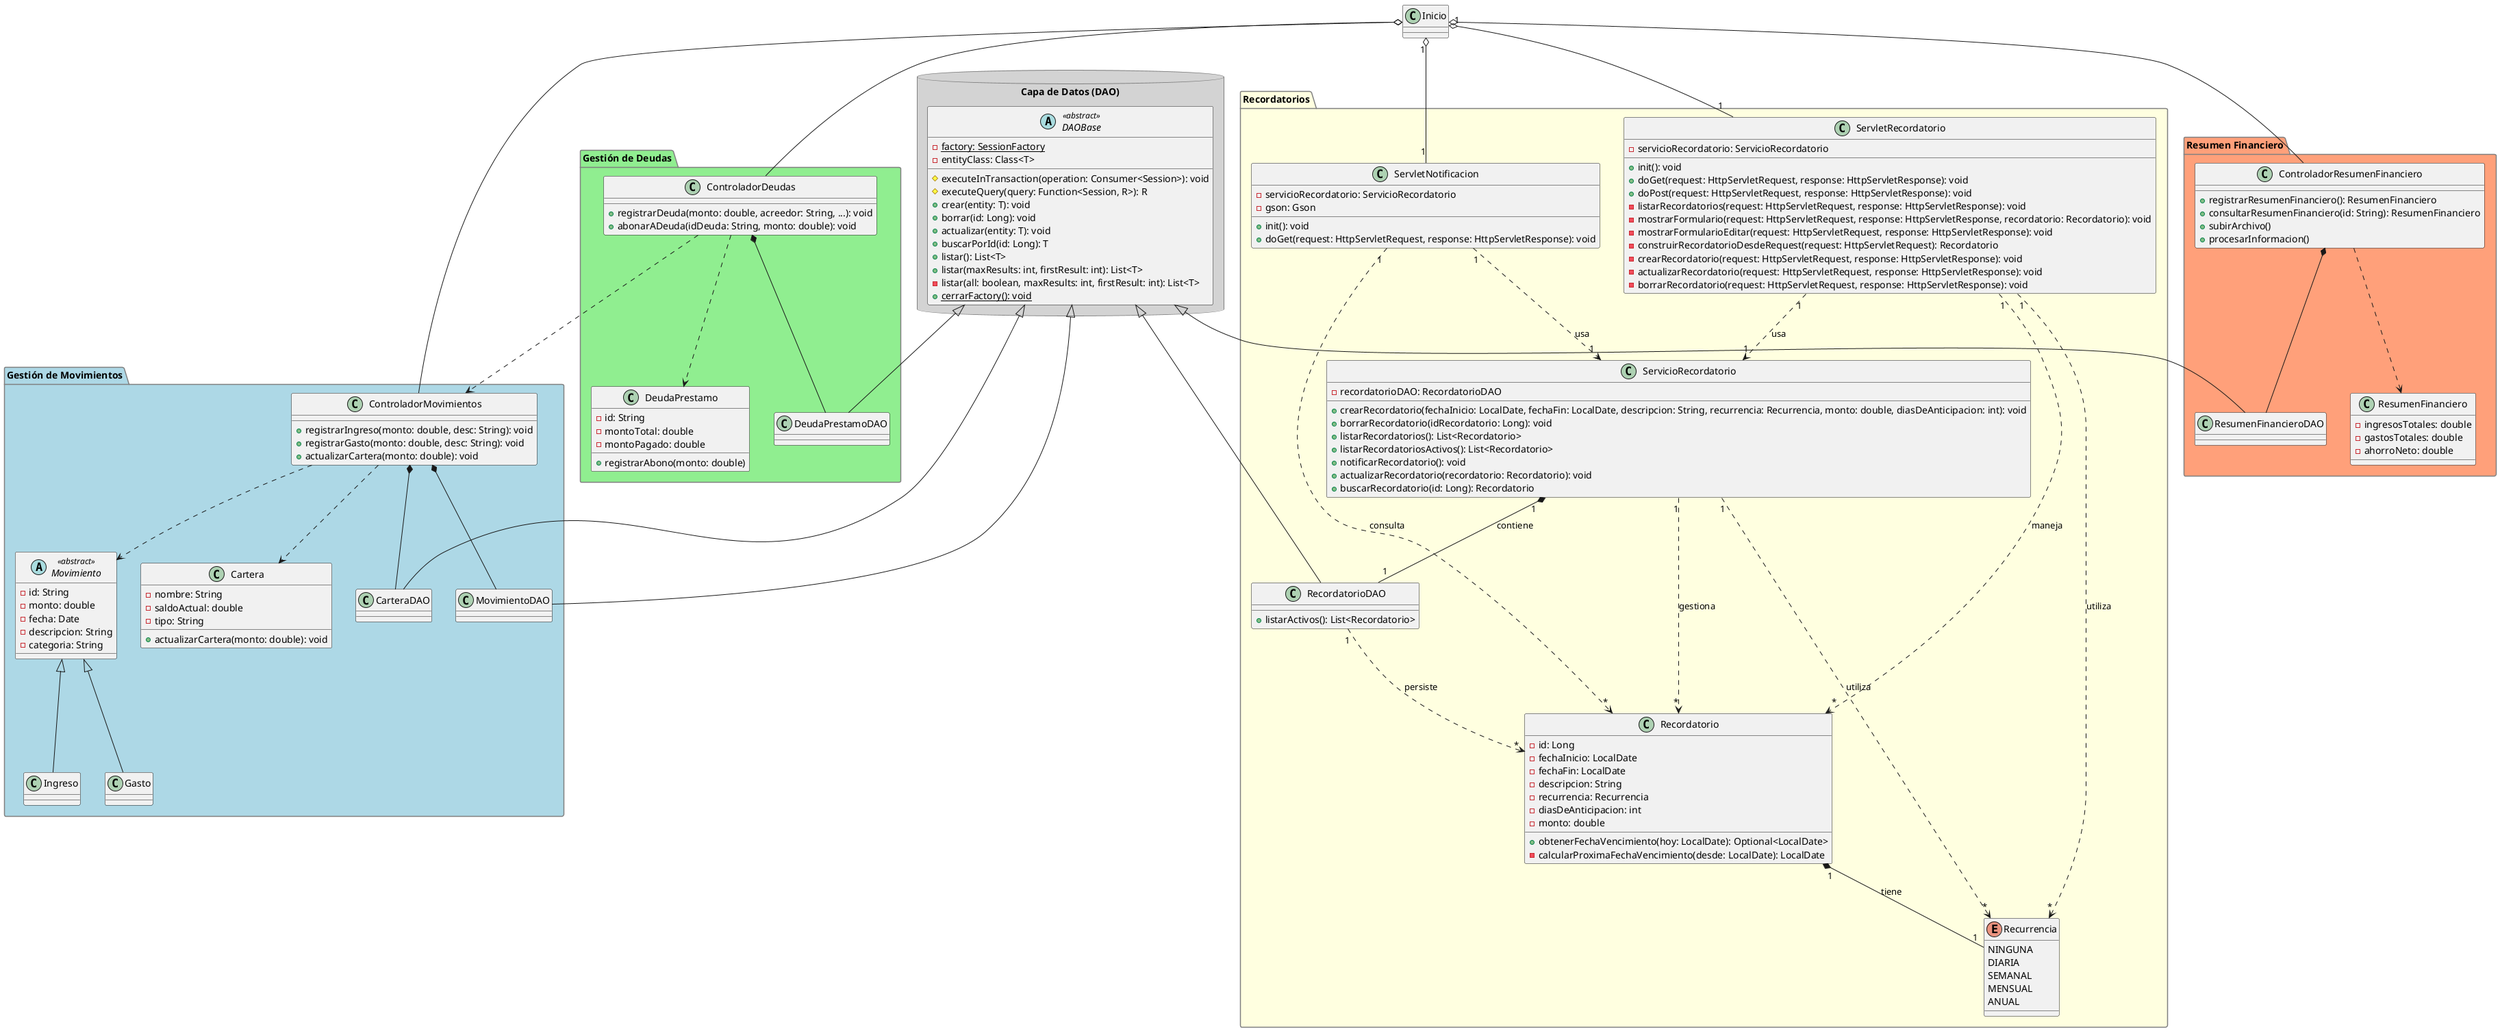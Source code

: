 @startuml

' --- Configuración Visual ---
skinparam package {
  BackgroundColor LightGray
  BorderColor Gray
}

' --- Capa de Acceso a Datos (Base) ---
package "Capa de Datos (DAO)" <<Database>> {
  abstract class DAOBase <<abstract>> {
    - factory: SessionFactory {static}
    - entityClass: Class<T>
    # executeInTransaction(operation: Consumer<Session>): void
    # executeQuery(query: Function<Session, R>): R
    + crear(entity: T): void
    + borrar(id: Long): void
    + actualizar(entity: T): void
    + buscarPorId(id: Long): T
    + listar(): List<T>
    + listar(maxResults: int, firstResult: int): List<T>
    - listar(all: boolean, maxResults: int, firstResult: int): List<T>
    + cerrarFactory(): void {static}
  }
}

' --- Módulo Principal de la Aplicación ---
class Inicio

' --- Módulo de Movimientos ---
package "Gestión de Movimientos" #LightBlue {
  class ControladorMovimientos {
    + registrarIngreso(monto: double, desc: String): void
    + registrarGasto(monto: double, desc: String): void
    + actualizarCartera(monto: double): void
  }

  abstract class Movimiento <<abstract>> {
    - id: String
    - monto: double
    - fecha: Date
    - descripcion: String
    - categoria: String
  }

  class Ingreso
  class Gasto

  class Cartera {
    - nombre: String
    - saldoActual: double
    - tipo: String
    + actualizarCartera(monto: double): void
  }

  ' DAOs del módulo
  class MovimientoDAO
  class CarteraDAO
}

' --- Módulo de Deudas ---
package "Gestión de Deudas" #LightGreen {
  class ControladorDeudas {
    + registrarDeuda(monto: double, acreedor: String, ...): void
    + abonarADeuda(idDeuda: String, monto: double): void
  }

  class DeudaPrestamo {
    - id: String
    - montoTotal: double
    - montoPagado: double
    + registrarAbono(monto: double)
  }

  ' DAO del módulo
  class DeudaPrestamoDAO
}

' --- Módulo de Recordatorios ---
package "Recordatorios" #LightYellow {
  class ServletRecordatorio  {
    - servicioRecordatorio: ServicioRecordatorio
    + init(): void
    + doGet(request: HttpServletRequest, response: HttpServletResponse): void
    + doPost(request: HttpServletRequest, response: HttpServletResponse): void
    - listarRecordatorios(request: HttpServletRequest, response: HttpServletResponse): void
    - mostrarFormulario(request: HttpServletRequest, response: HttpServletResponse, recordatorio: Recordatorio): void
    - mostrarFormularioEditar(request: HttpServletRequest, response: HttpServletResponse): void
    - construirRecordatorioDesdeRequest(request: HttpServletRequest): Recordatorio
    - crearRecordatorio(request: HttpServletRequest, response: HttpServletResponse): void
    - actualizarRecordatorio(request: HttpServletRequest, response: HttpServletResponse): void
    - borrarRecordatorio(request: HttpServletRequest, response: HttpServletResponse): void
  }

  class ServletNotificacion  {
    - servicioRecordatorio: ServicioRecordatorio
    - gson: Gson
    + init(): void
    + doGet(request: HttpServletRequest, response: HttpServletResponse): void
  }

  class ServicioRecordatorio {
    - recordatorioDAO: RecordatorioDAO
    + crearRecordatorio(fechaInicio: LocalDate, fechaFin: LocalDate, descripcion: String, recurrencia: Recurrencia, monto: double, diasDeAnticipacion: int): void
    + borrarRecordatorio(idRecordatorio: Long): void
    + listarRecordatorios(): List<Recordatorio>
    + listarRecordatoriosActivos(): List<Recordatorio>
    + notificarRecordatorio(): void
    + actualizarRecordatorio(recordatorio: Recordatorio): void
    + buscarRecordatorio(id: Long): Recordatorio
  }

  class Recordatorio {
    - id: Long
    - fechaInicio: LocalDate
    - fechaFin: LocalDate
    - descripcion: String
    - recurrencia: Recurrencia
    - diasDeAnticipacion: int
    - monto: double
    + obtenerFechaVencimiento(hoy: LocalDate): Optional<LocalDate>
    - calcularProximaFechaVencimiento(desde: LocalDate): LocalDate
  }

  enum Recurrencia {
    NINGUNA
    DIARIA
    SEMANAL
    MENSUAL
    ANUAL
  }

  class RecordatorioDAO {
    + listarActivos(): List<Recordatorio>
  }
}

' --- Módulo de Resumen ---
package "Resumen Financiero" #LightSalmon {
  class ControladorResumenFinanciero {
    + registrarResumenFinanciero(): ResumenFinanciero
    + consultarResumenFinanciero(id: String): ResumenFinanciero
    + subirArchivo()
    + procesarInformacion()
  }

  class ResumenFinanciero {
    - ingresosTotales: double
    - gastosTotales: double
    - ahorroNeto: double
  }

  ' DAO del módulo
  class ResumenFinancieroDAO
}


' ===================================
'      DEFINICIÓN DE RELACIONES
' ===================================

' --- Relaciones del Nivel Superior (Inicio -> Controladores) ---
Inicio o-- ControladorMovimientos
Inicio o-- ControladorDeudas
Inicio "1" o-- "1" ServletRecordatorio
Inicio "1" o-- "1" ServletNotificacion
Inicio o-- ControladorResumenFinanciero


' --- Relaciones dentro del paquete de Movimientos ---
ControladorMovimientos ..> Movimiento
ControladorMovimientos ..> Cartera
ControladorMovimientos *-- MovimientoDAO
ControladorMovimientos *-- CarteraDAO
Movimiento <|-- Ingreso
Movimiento <|-- Gasto


' --- Relaciones dentro del paquete de Deudas ---
ControladorDeudas ..> DeudaPrestamo
ControladorDeudas *-- DeudaPrestamoDAO


' --- Relaciones dentro del paquete de Recordatorios ---
ServletRecordatorio "1" ..> "1" ServicioRecordatorio : usa
ServletRecordatorio "1" ..> "*" Recordatorio : maneja
ServletRecordatorio "1" ..> "*" Recurrencia : utiliza
ServletNotificacion "1" ..> "1" ServicioRecordatorio : usa
ServletNotificacion "1" ..> "*" Recordatorio : consulta
ServicioRecordatorio "1" *-- "1" RecordatorioDAO : contiene
ServicioRecordatorio "1" ..> "*" Recordatorio : gestiona
ServicioRecordatorio "1" ..> "*" Recurrencia : utiliza
Recordatorio "1" *-- "1" Recurrencia : tiene
RecordatorioDAO "1" ..> "*" Recordatorio : persiste
ControladorResumenFinanciero ..> ResumenFinanciero
ControladorResumenFinanciero *-- ResumenFinancieroDAO


' --- Relaciones ENTRE paquetes (Colaboraciones) ---
' Pagar una deuda USA el controlador de movimientos para registrar el gasto
ControladorDeudas ..> ControladorMovimientos


' --- Herencia de la Capa de Datos (DAO) ---
DAOBase <|-- RecordatorioDAO
DAOBase <|-- MovimientoDAO
DAOBase <|-- CarteraDAO
DAOBase <|-- DeudaPrestamoDAO
DAOBase <|-- ResumenFinancieroDAO

@enduml